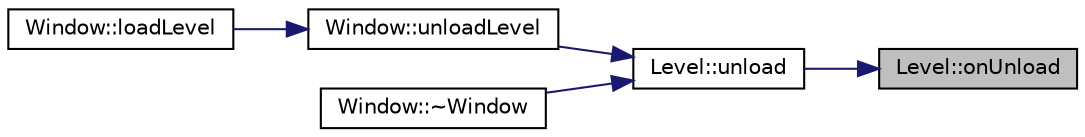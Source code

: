 digraph "Level::onUnload"
{
 // LATEX_PDF_SIZE
  edge [fontname="Helvetica",fontsize="10",labelfontname="Helvetica",labelfontsize="10"];
  node [fontname="Helvetica",fontsize="10",shape=record];
  rankdir="RL";
  Node1 [label="Level::onUnload",height=0.2,width=0.4,color="black", fillcolor="grey75", style="filled", fontcolor="black",tooltip="override to catch the unload event"];
  Node1 -> Node2 [dir="back",color="midnightblue",fontsize="10",style="solid",fontname="Helvetica"];
  Node2 [label="Level::unload",height=0.2,width=0.4,color="black", fillcolor="white", style="filled",URL="$class_level.html#a42ab65803b47558b16aa087b6d4c8f07",tooltip="called by the engine to unload the level"];
  Node2 -> Node3 [dir="back",color="midnightblue",fontsize="10",style="solid",fontname="Helvetica"];
  Node3 [label="Window::unloadLevel",height=0.2,width=0.4,color="black", fillcolor="white", style="filled",URL="$class_window.html#a436f9c4fd4d4e2af16020f746c1a2c5d",tooltip=" "];
  Node3 -> Node4 [dir="back",color="midnightblue",fontsize="10",style="solid",fontname="Helvetica"];
  Node4 [label="Window::loadLevel",height=0.2,width=0.4,color="black", fillcolor="white", style="filled",URL="$class_window.html#a8268d08ff849509e5b782e7900be1b31",tooltip=" "];
  Node2 -> Node5 [dir="back",color="midnightblue",fontsize="10",style="solid",fontname="Helvetica"];
  Node5 [label="Window::~Window",height=0.2,width=0.4,color="black", fillcolor="white", style="filled",URL="$class_window.html#a245d821e6016fa1f6970ccbbedd635f6",tooltip=" "];
}
